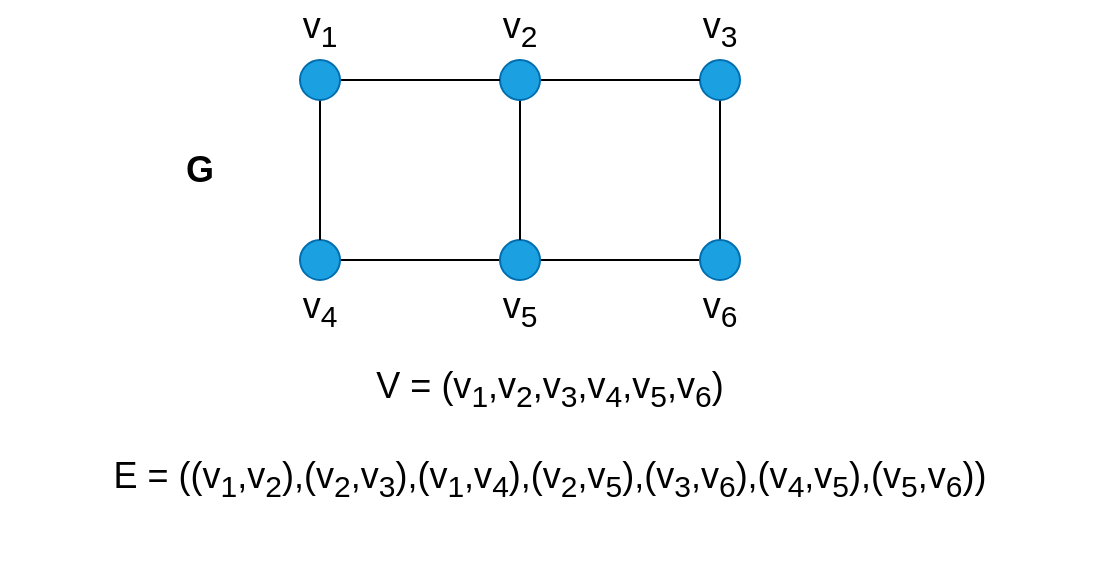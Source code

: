 <mxfile version="19.0.3" type="device" pages="2"><diagram id="X_VzYF_3phD3P9Ur4qHA" name="Page-1"><mxGraphModel dx="1422" dy="905" grid="1" gridSize="10" guides="1" tooltips="1" connect="1" arrows="0" fold="1" page="1" pageScale="1" pageWidth="850" pageHeight="1100" math="0" shadow="0"><root><mxCell id="0"/><mxCell id="1" parent="0"/><mxCell id="Q-aFQMdjV39VhE-BiQxS-8" style="edgeStyle=orthogonalEdgeStyle;rounded=0;orthogonalLoop=1;jettySize=auto;html=1;exitX=1;exitY=0.5;exitDx=0;exitDy=0;entryX=0;entryY=0.5;entryDx=0;entryDy=0;endArrow=none;endFill=0;" edge="1" parent="1" source="Q-aFQMdjV39VhE-BiQxS-1" target="Q-aFQMdjV39VhE-BiQxS-2"><mxGeometry relative="1" as="geometry"/></mxCell><mxCell id="Q-aFQMdjV39VhE-BiQxS-1" value="" style="ellipse;whiteSpace=wrap;html=1;aspect=fixed;fillColor=#1ba1e2;strokeColor=#006EAF;fontColor=#ffffff;" vertex="1" parent="1"><mxGeometry x="170" y="400" width="20" height="20" as="geometry"/></mxCell><mxCell id="Q-aFQMdjV39VhE-BiQxS-10" style="edgeStyle=orthogonalEdgeStyle;rounded=0;orthogonalLoop=1;jettySize=auto;html=1;exitX=1;exitY=0.5;exitDx=0;exitDy=0;entryX=0;entryY=0.5;entryDx=0;entryDy=0;endArrow=none;endFill=0;" edge="1" parent="1" source="Q-aFQMdjV39VhE-BiQxS-2" target="Q-aFQMdjV39VhE-BiQxS-9"><mxGeometry relative="1" as="geometry"/></mxCell><mxCell id="Q-aFQMdjV39VhE-BiQxS-2" value="" style="ellipse;whiteSpace=wrap;html=1;aspect=fixed;fillColor=#1ba1e2;strokeColor=#006EAF;fontColor=#ffffff;" vertex="1" parent="1"><mxGeometry x="270" y="400" width="20" height="20" as="geometry"/></mxCell><mxCell id="Q-aFQMdjV39VhE-BiQxS-13" style="edgeStyle=orthogonalEdgeStyle;rounded=0;orthogonalLoop=1;jettySize=auto;html=1;exitX=0.5;exitY=0;exitDx=0;exitDy=0;entryX=0.5;entryY=1;entryDx=0;entryDy=0;endArrow=none;endFill=0;" edge="1" parent="1" source="Q-aFQMdjV39VhE-BiQxS-9" target="Q-aFQMdjV39VhE-BiQxS-12"><mxGeometry relative="1" as="geometry"/></mxCell><mxCell id="Q-aFQMdjV39VhE-BiQxS-9" value="" style="ellipse;whiteSpace=wrap;html=1;aspect=fixed;fillColor=#1ba1e2;strokeColor=#006EAF;fontColor=#ffffff;" vertex="1" parent="1"><mxGeometry x="370" y="400" width="20" height="20" as="geometry"/></mxCell><mxCell id="Q-aFQMdjV39VhE-BiQxS-12" value="" style="ellipse;whiteSpace=wrap;html=1;aspect=fixed;fillColor=#1ba1e2;strokeColor=#006EAF;fontColor=#ffffff;" vertex="1" parent="1"><mxGeometry x="370" y="310" width="20" height="20" as="geometry"/></mxCell><mxCell id="Q-aFQMdjV39VhE-BiQxS-15" style="edgeStyle=orthogonalEdgeStyle;rounded=0;orthogonalLoop=1;jettySize=auto;html=1;exitX=0.5;exitY=1;exitDx=0;exitDy=0;entryX=0.5;entryY=0;entryDx=0;entryDy=0;endArrow=none;endFill=0;" edge="1" parent="1" source="Q-aFQMdjV39VhE-BiQxS-14" target="Q-aFQMdjV39VhE-BiQxS-2"><mxGeometry relative="1" as="geometry"/></mxCell><mxCell id="Q-aFQMdjV39VhE-BiQxS-16" style="edgeStyle=orthogonalEdgeStyle;rounded=0;orthogonalLoop=1;jettySize=auto;html=1;exitX=1;exitY=0.5;exitDx=0;exitDy=0;entryX=0;entryY=0.5;entryDx=0;entryDy=0;endArrow=none;endFill=0;" edge="1" parent="1" source="Q-aFQMdjV39VhE-BiQxS-14" target="Q-aFQMdjV39VhE-BiQxS-12"><mxGeometry relative="1" as="geometry"/></mxCell><mxCell id="Q-aFQMdjV39VhE-BiQxS-14" value="" style="ellipse;whiteSpace=wrap;html=1;aspect=fixed;fillColor=#1ba1e2;strokeColor=#006EAF;fontColor=#ffffff;" vertex="1" parent="1"><mxGeometry x="270" y="310" width="20" height="20" as="geometry"/></mxCell><mxCell id="Q-aFQMdjV39VhE-BiQxS-18" style="edgeStyle=orthogonalEdgeStyle;rounded=0;orthogonalLoop=1;jettySize=auto;html=1;exitX=1;exitY=0.5;exitDx=0;exitDy=0;entryX=0;entryY=0.5;entryDx=0;entryDy=0;endArrow=none;endFill=0;" edge="1" parent="1" source="Q-aFQMdjV39VhE-BiQxS-17" target="Q-aFQMdjV39VhE-BiQxS-14"><mxGeometry relative="1" as="geometry"/></mxCell><mxCell id="Q-aFQMdjV39VhE-BiQxS-19" style="edgeStyle=orthogonalEdgeStyle;rounded=0;orthogonalLoop=1;jettySize=auto;html=1;exitX=0.5;exitY=1;exitDx=0;exitDy=0;entryX=0.5;entryY=0;entryDx=0;entryDy=0;endArrow=none;endFill=0;" edge="1" parent="1" source="Q-aFQMdjV39VhE-BiQxS-17" target="Q-aFQMdjV39VhE-BiQxS-1"><mxGeometry relative="1" as="geometry"/></mxCell><mxCell id="Q-aFQMdjV39VhE-BiQxS-17" value="" style="ellipse;whiteSpace=wrap;html=1;aspect=fixed;fillColor=#1ba1e2;strokeColor=#006EAF;fontColor=#ffffff;" vertex="1" parent="1"><mxGeometry x="170" y="310" width="20" height="20" as="geometry"/></mxCell><mxCell id="Q-aFQMdjV39VhE-BiQxS-20" value="&lt;b&gt;&lt;font style=&quot;font-size: 18px;&quot;&gt;G&lt;/font&gt;&lt;/b&gt;" style="text;html=1;strokeColor=none;fillColor=none;align=center;verticalAlign=middle;whiteSpace=wrap;rounded=0;" vertex="1" parent="1"><mxGeometry x="90" y="350" width="60" height="30" as="geometry"/></mxCell><mxCell id="Q-aFQMdjV39VhE-BiQxS-21" value="v&lt;sub&gt;1&lt;/sub&gt;" style="text;html=1;strokeColor=none;fillColor=none;align=center;verticalAlign=middle;whiteSpace=wrap;rounded=0;fontSize=18;" vertex="1" parent="1"><mxGeometry x="150" y="280" width="60" height="30" as="geometry"/></mxCell><mxCell id="Q-aFQMdjV39VhE-BiQxS-22" value="v&lt;sub&gt;2&lt;/sub&gt;" style="text;html=1;strokeColor=none;fillColor=none;align=center;verticalAlign=middle;whiteSpace=wrap;rounded=0;fontSize=18;" vertex="1" parent="1"><mxGeometry x="250" y="280" width="60" height="30" as="geometry"/></mxCell><mxCell id="Q-aFQMdjV39VhE-BiQxS-23" value="v&lt;sub&gt;3&lt;/sub&gt;" style="text;html=1;strokeColor=none;fillColor=none;align=center;verticalAlign=middle;whiteSpace=wrap;rounded=0;fontSize=18;" vertex="1" parent="1"><mxGeometry x="350" y="280" width="60" height="30" as="geometry"/></mxCell><mxCell id="Q-aFQMdjV39VhE-BiQxS-25" value="v&lt;sub&gt;6&lt;/sub&gt;" style="text;html=1;strokeColor=none;fillColor=none;align=center;verticalAlign=middle;whiteSpace=wrap;rounded=0;fontSize=18;" vertex="1" parent="1"><mxGeometry x="350" y="420" width="60" height="30" as="geometry"/></mxCell><mxCell id="Q-aFQMdjV39VhE-BiQxS-26" value="v&lt;sub&gt;5&lt;/sub&gt;" style="text;html=1;strokeColor=none;fillColor=none;align=center;verticalAlign=middle;whiteSpace=wrap;rounded=0;fontSize=18;" vertex="1" parent="1"><mxGeometry x="250" y="420" width="60" height="30" as="geometry"/></mxCell><mxCell id="Q-aFQMdjV39VhE-BiQxS-27" value="v&lt;sub&gt;4&lt;br&gt;&lt;/sub&gt;" style="text;html=1;strokeColor=none;fillColor=none;align=center;verticalAlign=middle;whiteSpace=wrap;rounded=0;fontSize=18;" vertex="1" parent="1"><mxGeometry x="150" y="420" width="60" height="30" as="geometry"/></mxCell><mxCell id="Q-aFQMdjV39VhE-BiQxS-28" value="&lt;font style=&quot;font-size: 18px;&quot;&gt;V = (v&lt;sub style=&quot;&quot;&gt;1&lt;/sub&gt;,v&lt;sub style=&quot;&quot;&gt;2&lt;/sub&gt;,v&lt;sub style=&quot;&quot;&gt;3&lt;/sub&gt;,v&lt;sub style=&quot;&quot;&gt;4&lt;/sub&gt;,v&lt;sub style=&quot;&quot;&gt;5&lt;/sub&gt;,v&lt;sub style=&quot;&quot;&gt;6&lt;/sub&gt;)&lt;/font&gt;" style="text;html=1;strokeColor=none;fillColor=none;align=center;verticalAlign=middle;whiteSpace=wrap;rounded=0;" vertex="1" parent="1"><mxGeometry x="180" y="460" width="230" height="30" as="geometry"/></mxCell><mxCell id="Q-aFQMdjV39VhE-BiQxS-29" value="&lt;font style=&quot;font-size: 18px;&quot;&gt;E = ((v&lt;sub style=&quot;&quot;&gt;1&lt;/sub&gt;,v&lt;sub style=&quot;&quot;&gt;2&lt;/sub&gt;),(v&lt;sub&gt;2&lt;/sub&gt;,v&lt;sub style=&quot;&quot;&gt;3&lt;/sub&gt;),(v&lt;sub&gt;1&lt;/sub&gt;,v&lt;sub&gt;4&lt;/sub&gt;),(v&lt;sub&gt;2&lt;/sub&gt;,v&lt;sub&gt;5&lt;/sub&gt;),(v&lt;sub&gt;3&lt;/sub&gt;,v&lt;sub&gt;6&lt;/sub&gt;),(v&lt;sub&gt;4&lt;/sub&gt;,v&lt;sub&gt;5&lt;/sub&gt;),(v&lt;sub&gt;5&lt;/sub&gt;,v&lt;sub&gt;6&lt;/sub&gt;))&lt;/font&gt;" style="text;html=1;strokeColor=none;fillColor=none;align=center;verticalAlign=middle;whiteSpace=wrap;rounded=0;" vertex="1" parent="1"><mxGeometry x="20" y="480" width="550" height="80" as="geometry"/></mxCell></root></mxGraphModel></diagram><diagram id="ycwJ8EtcJD1t_ZRFSRju" name="Page-2"><mxGraphModel dx="1422" dy="905" grid="1" gridSize="10" guides="1" tooltips="1" connect="1" arrows="1" fold="1" page="1" pageScale="1" pageWidth="850" pageHeight="1100" math="0" shadow="0"><root><mxCell id="0"/><mxCell id="1" parent="0"/><mxCell id="Bqq8eD9xZhGGGw1A-dz9-3" style="rounded=0;orthogonalLoop=1;jettySize=auto;html=1;exitX=1;exitY=0.5;exitDx=0;exitDy=0;fontSize=18;endArrow=none;endFill=0;" edge="1" parent="1" source="Bqq8eD9xZhGGGw1A-dz9-1" target="Bqq8eD9xZhGGGw1A-dz9-2"><mxGeometry relative="1" as="geometry"/></mxCell><mxCell id="Bqq8eD9xZhGGGw1A-dz9-1" value="" style="ellipse;whiteSpace=wrap;html=1;aspect=fixed;fontSize=18;fillColor=#e51400;fontColor=#ffffff;strokeColor=#B20000;" vertex="1" parent="1"><mxGeometry x="110" y="410" width="20" height="20" as="geometry"/></mxCell><mxCell id="Bqq8eD9xZhGGGw1A-dz9-5" style="edgeStyle=none;rounded=0;orthogonalLoop=1;jettySize=auto;html=1;exitX=1;exitY=0;exitDx=0;exitDy=0;fontSize=18;endArrow=none;endFill=0;" edge="1" parent="1" source="Bqq8eD9xZhGGGw1A-dz9-2" target="Bqq8eD9xZhGGGw1A-dz9-4"><mxGeometry relative="1" as="geometry"/></mxCell><mxCell id="Bqq8eD9xZhGGGw1A-dz9-2" value="" style="ellipse;whiteSpace=wrap;html=1;aspect=fixed;fontSize=18;fillColor=#e51400;fontColor=#ffffff;strokeColor=#B20000;" vertex="1" parent="1"><mxGeometry x="230" y="390" width="20" height="20" as="geometry"/></mxCell><mxCell id="Bqq8eD9xZhGGGw1A-dz9-7" style="edgeStyle=none;rounded=0;orthogonalLoop=1;jettySize=auto;html=1;exitX=1;exitY=0.5;exitDx=0;exitDy=0;fontSize=18;endArrow=none;endFill=0;" edge="1" parent="1" source="Bqq8eD9xZhGGGw1A-dz9-4" target="Bqq8eD9xZhGGGw1A-dz9-6"><mxGeometry relative="1" as="geometry"/></mxCell><mxCell id="Bqq8eD9xZhGGGw1A-dz9-4" value="" style="ellipse;whiteSpace=wrap;html=1;aspect=fixed;fontSize=18;fillColor=#e51400;fontColor=#ffffff;strokeColor=#B20000;" vertex="1" parent="1"><mxGeometry x="340" y="310" width="20" height="20" as="geometry"/></mxCell><mxCell id="Bqq8eD9xZhGGGw1A-dz9-6" value="" style="ellipse;whiteSpace=wrap;html=1;aspect=fixed;fontSize=18;fillColor=#e51400;fontColor=#ffffff;strokeColor=#B20000;" vertex="1" parent="1"><mxGeometry x="470" y="270" width="20" height="20" as="geometry"/></mxCell><mxCell id="LcQw8KTKIKFRhs3NLzqf-1" value="&lt;b&gt;t &lt;/b&gt;=(p&lt;sub style=&quot;&quot;&gt;1&lt;/sub&gt;,p&lt;sub&gt;2&lt;/sub&gt;,p&lt;sub&gt;3&lt;/sub&gt;,p&lt;sub&gt;4&lt;/sub&gt;)" style="text;html=1;strokeColor=none;fillColor=none;align=center;verticalAlign=middle;whiteSpace=wrap;rounded=0;fontSize=18;" vertex="1" parent="1"><mxGeometry x="280" y="405" width="190" height="30" as="geometry"/></mxCell><mxCell id="LcQw8KTKIKFRhs3NLzqf-2" value="p&lt;sub style=&quot;&quot;&gt;1&lt;/sub&gt;" style="text;html=1;strokeColor=none;fillColor=none;align=center;verticalAlign=middle;whiteSpace=wrap;rounded=0;fontSize=18;" vertex="1" parent="1"><mxGeometry x="90" y="380" width="60" height="30" as="geometry"/></mxCell><mxCell id="LcQw8KTKIKFRhs3NLzqf-3" value="&lt;span style=&quot;color: rgb(0, 0, 0); font-family: Helvetica; font-style: normal; font-variant-ligatures: normal; font-variant-caps: normal; letter-spacing: normal; orphans: 2; text-align: center; text-indent: 0px; text-transform: none; widows: 2; word-spacing: 0px; -webkit-text-stroke-width: 0px; background-color: rgb(248, 249, 250); text-decoration-thickness: initial; text-decoration-style: initial; text-decoration-color: initial; font-size: 18px;&quot;&gt;p&lt;sub style=&quot;&quot;&gt;2&lt;/sub&gt;&lt;/span&gt;" style="text;whiteSpace=wrap;html=1;fontSize=18;" vertex="1" parent="1"><mxGeometry x="230" y="360" width="40" height="40" as="geometry"/></mxCell><mxCell id="LcQw8KTKIKFRhs3NLzqf-4" value="&lt;span style=&quot;color: rgb(0, 0, 0); font-family: Helvetica; font-size: 18px; font-style: normal; font-variant-ligatures: normal; font-variant-caps: normal; letter-spacing: normal; orphans: 2; text-align: center; text-indent: 0px; text-transform: none; widows: 2; word-spacing: 0px; -webkit-text-stroke-width: 0px; background-color: rgb(248, 249, 250); text-decoration-thickness: initial; text-decoration-style: initial; text-decoration-color: initial;&quot;&gt;p&lt;sub style=&quot;&quot;&gt;3&lt;/sub&gt;&lt;/span&gt;" style="text;whiteSpace=wrap;html=1;fontSize=18;" vertex="1" parent="1"><mxGeometry x="340" y="280" width="40" height="40" as="geometry"/></mxCell><mxCell id="LcQw8KTKIKFRhs3NLzqf-5" value="&lt;span style=&quot;color: rgb(0, 0, 0); font-family: Helvetica; font-size: 18px; font-style: normal; font-variant-ligatures: normal; font-variant-caps: normal; letter-spacing: normal; orphans: 2; text-align: center; text-indent: 0px; text-transform: none; widows: 2; word-spacing: 0px; -webkit-text-stroke-width: 0px; background-color: rgb(248, 249, 250); text-decoration-thickness: initial; text-decoration-style: initial; text-decoration-color: initial;&quot;&gt;p&lt;sub style=&quot;&quot;&gt;4&lt;/sub&gt;&lt;/span&gt;" style="text;whiteSpace=wrap;html=1;fontSize=18;" vertex="1" parent="1"><mxGeometry x="470" y="230" width="40" height="40" as="geometry"/></mxCell></root></mxGraphModel></diagram></mxfile>